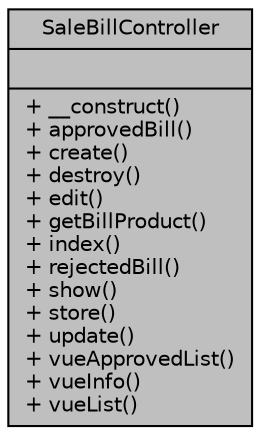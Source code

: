 digraph "SaleBillController"
{
 // LATEX_PDF_SIZE
  bgcolor="transparent";
  edge [fontname="Helvetica",fontsize="10",labelfontname="Helvetica",labelfontsize="10"];
  node [fontname="Helvetica",fontsize="10",shape=record];
  Node1 [label="{SaleBillController\n||+ __construct()\l+ approvedBill()\l+ create()\l+ destroy()\l+ edit()\l+ getBillProduct()\l+ index()\l+ rejectedBill()\l+ show()\l+ store()\l+ update()\l+ vueApprovedList()\l+ vueInfo()\l+ vueList()\l}",height=0.2,width=0.4,color="black", fillcolor="grey75", style="filled", fontcolor="black",tooltip="Controlador de facturas."];
}
